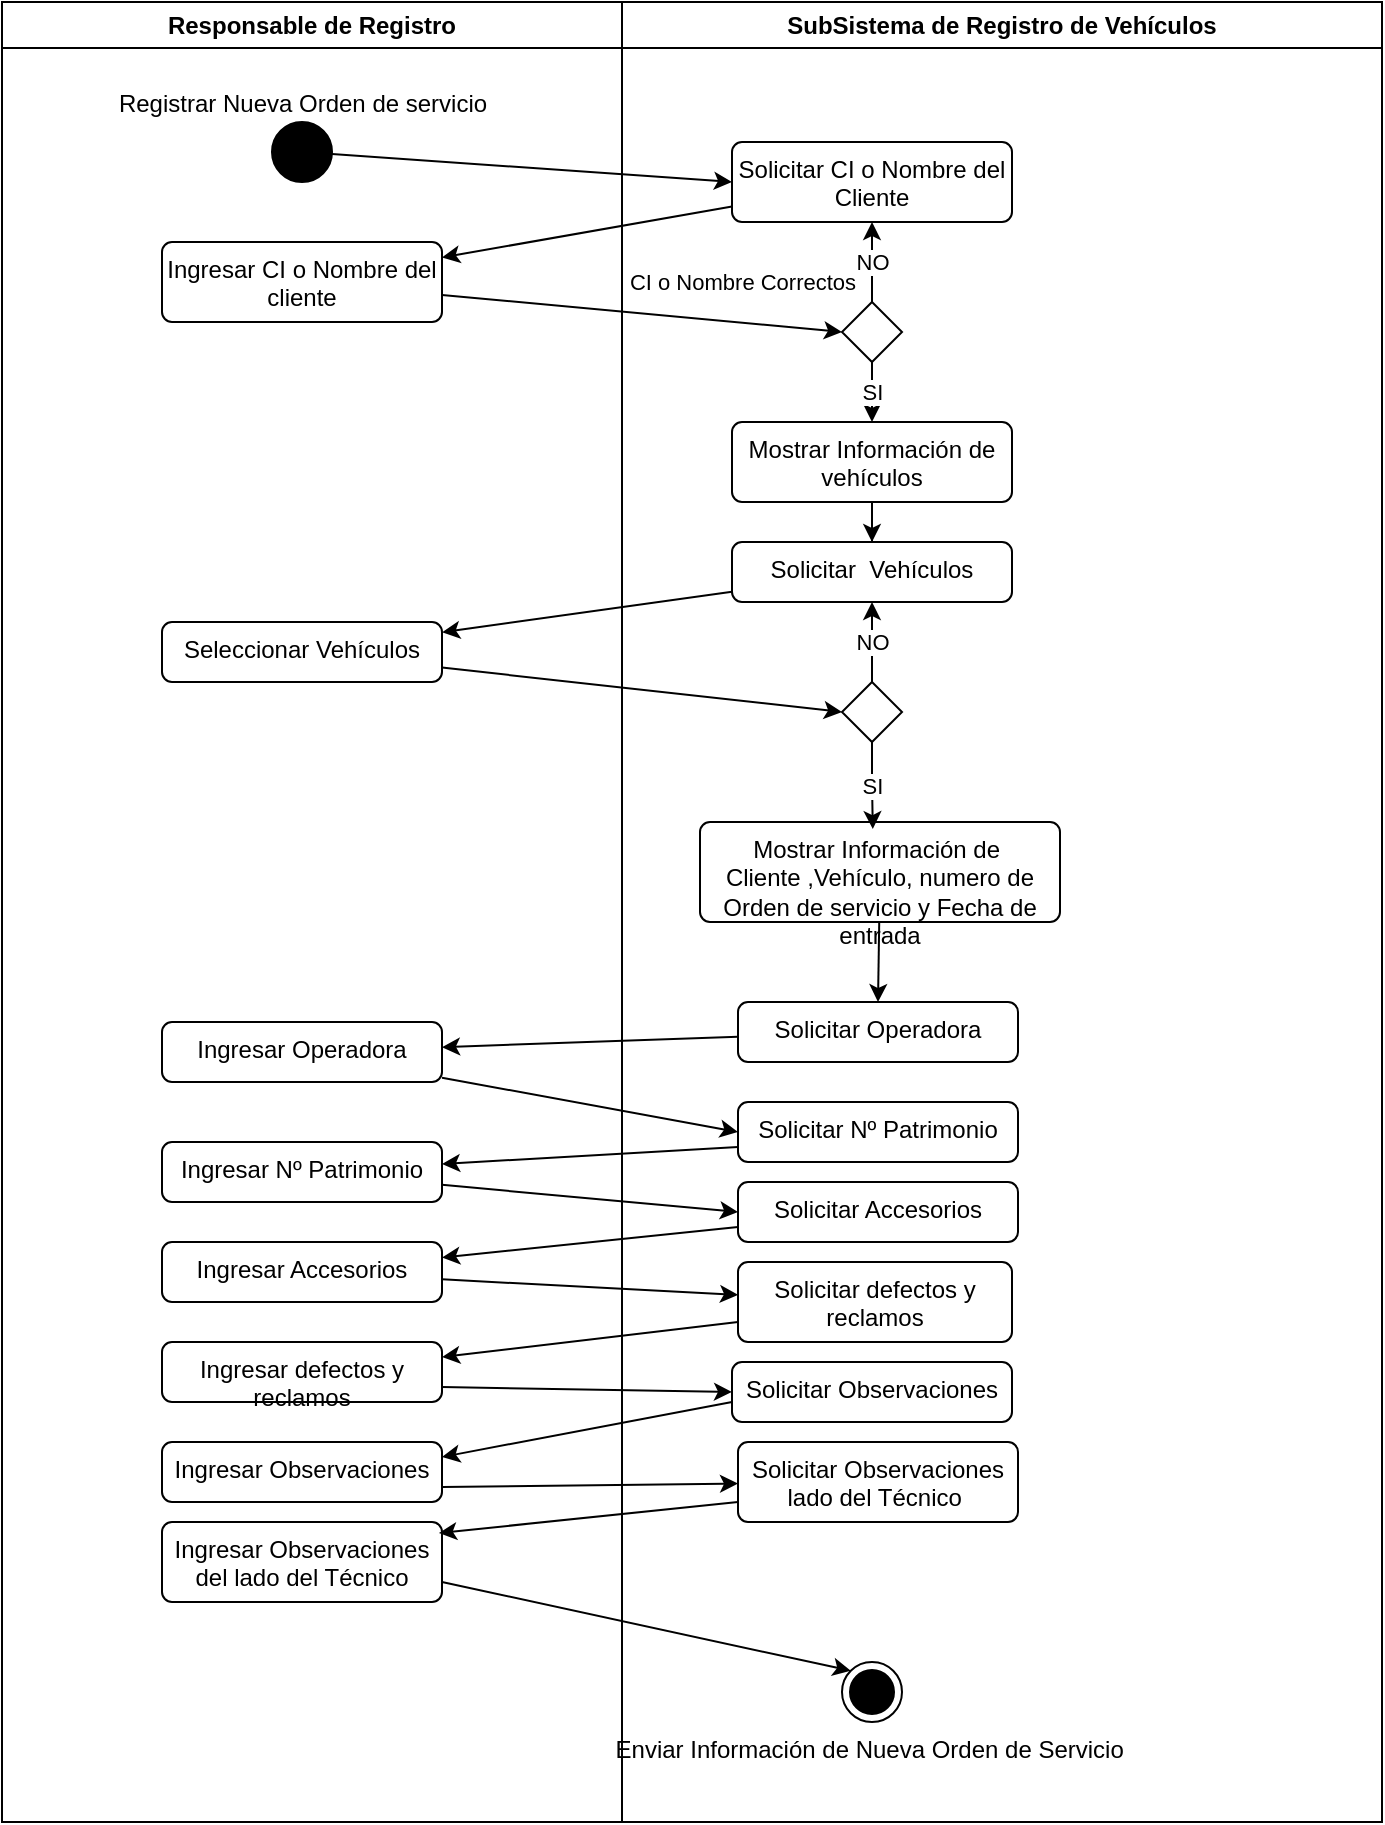 <mxfile version="28.1.1">
  <diagram name="Página-1" id="O258Eay5o-C_NFkbpCgu">
    <mxGraphModel dx="1307" dy="579" grid="1" gridSize="10" guides="1" tooltips="1" connect="1" arrows="1" fold="1" page="1" pageScale="1" pageWidth="827" pageHeight="1169" math="0" shadow="0">
      <root>
        <mxCell id="0" />
        <mxCell id="1" parent="0" />
        <mxCell id="u1WtRKhbPg-GGj4fc1lE-1" value="Enviar Información de Nueva Orden de Servicio&amp;nbsp;" style="ellipse;html=1;shape=endState;fillColor=strokeColor;labelPosition=center;verticalLabelPosition=bottom;align=center;verticalAlign=top;" parent="1" vertex="1">
          <mxGeometry x="420" y="830" width="30" height="30" as="geometry" />
        </mxCell>
        <mxCell id="u1WtRKhbPg-GGj4fc1lE-2" style="rounded=0;orthogonalLoop=1;jettySize=auto;html=1;" parent="1" source="u1WtRKhbPg-GGj4fc1lE-3" target="u1WtRKhbPg-GGj4fc1lE-10" edge="1">
          <mxGeometry relative="1" as="geometry" />
        </mxCell>
        <mxCell id="u1WtRKhbPg-GGj4fc1lE-3" value="&lt;font style=&quot;vertical-align: inherit;&quot;&gt;&lt;font style=&quot;vertical-align: inherit;&quot;&gt;Solicitar CI o Nombre del Cliente&lt;/font&gt;&lt;/font&gt;" style="html=1;align=center;verticalAlign=top;rounded=1;absoluteArcSize=1;arcSize=10;dashed=0;whiteSpace=wrap;" parent="1" vertex="1">
          <mxGeometry x="365" y="70" width="140" height="40" as="geometry" />
        </mxCell>
        <mxCell id="u1WtRKhbPg-GGj4fc1lE-4" style="rounded=0;orthogonalLoop=1;jettySize=auto;html=1;entryX=0;entryY=0.5;entryDx=0;entryDy=0;" parent="1" source="u1WtRKhbPg-GGj4fc1lE-5" target="u1WtRKhbPg-GGj4fc1lE-3" edge="1">
          <mxGeometry relative="1" as="geometry" />
        </mxCell>
        <mxCell id="u1WtRKhbPg-GGj4fc1lE-5" value="Registrar Nueva Orden de servicio" style="ellipse;fillColor=strokeColor;html=1;labelPosition=center;verticalLabelPosition=top;align=center;verticalAlign=bottom;" parent="1" vertex="1">
          <mxGeometry x="135" y="60" width="30" height="30" as="geometry" />
        </mxCell>
        <mxCell id="u1WtRKhbPg-GGj4fc1lE-6" value="NO" style="edgeStyle=orthogonalEdgeStyle;rounded=0;orthogonalLoop=1;jettySize=auto;html=1;entryX=0.5;entryY=1;entryDx=0;entryDy=0;" parent="1" source="u1WtRKhbPg-GGj4fc1lE-8" target="u1WtRKhbPg-GGj4fc1lE-3" edge="1">
          <mxGeometry relative="1" as="geometry" />
        </mxCell>
        <mxCell id="u1WtRKhbPg-GGj4fc1lE-7" value="SI" style="edgeStyle=orthogonalEdgeStyle;rounded=0;orthogonalLoop=1;jettySize=auto;html=1;entryX=0.5;entryY=0;entryDx=0;entryDy=0;" parent="1" source="u1WtRKhbPg-GGj4fc1lE-8" target="u1WtRKhbPg-GGj4fc1lE-12" edge="1">
          <mxGeometry x="0.4" relative="1" as="geometry">
            <mxPoint x="435" y="220" as="targetPoint" />
            <mxPoint as="offset" />
          </mxGeometry>
        </mxCell>
        <mxCell id="u1WtRKhbPg-GGj4fc1lE-8" value="" style="rhombus;labelPosition=right;verticalLabelPosition=middle;align=left;verticalAlign=middle;" parent="1" vertex="1">
          <mxGeometry x="420" y="150" width="30" height="30" as="geometry" />
        </mxCell>
        <mxCell id="u1WtRKhbPg-GGj4fc1lE-9" value="CI o Nombre Correctos" style="rounded=0;orthogonalLoop=1;jettySize=auto;html=1;entryX=0;entryY=0.5;entryDx=0;entryDy=0;" parent="1" source="u1WtRKhbPg-GGj4fc1lE-10" target="u1WtRKhbPg-GGj4fc1lE-8" edge="1">
          <mxGeometry x="0.481" y="20" relative="1" as="geometry">
            <mxPoint as="offset" />
          </mxGeometry>
        </mxCell>
        <mxCell id="u1WtRKhbPg-GGj4fc1lE-10" value="Ingresar CI o Nombre del cliente" style="html=1;align=center;verticalAlign=top;rounded=1;absoluteArcSize=1;arcSize=10;dashed=0;whiteSpace=wrap;" parent="1" vertex="1">
          <mxGeometry x="80" y="120" width="140" height="40" as="geometry" />
        </mxCell>
        <mxCell id="u1WtRKhbPg-GGj4fc1lE-11" style="edgeStyle=orthogonalEdgeStyle;rounded=0;orthogonalLoop=1;jettySize=auto;html=1;" parent="1" source="u1WtRKhbPg-GGj4fc1lE-12" target="u1WtRKhbPg-GGj4fc1lE-14" edge="1">
          <mxGeometry relative="1" as="geometry" />
        </mxCell>
        <mxCell id="u1WtRKhbPg-GGj4fc1lE-12" value="&lt;font style=&quot;vertical-align: inherit;&quot;&gt;&lt;font style=&quot;vertical-align: inherit;&quot;&gt;Mostrar Información de vehículos&lt;/font&gt;&lt;/font&gt;" style="html=1;align=center;verticalAlign=top;rounded=1;absoluteArcSize=1;arcSize=10;dashed=0;whiteSpace=wrap;" parent="1" vertex="1">
          <mxGeometry x="365" y="210" width="140" height="40" as="geometry" />
        </mxCell>
        <mxCell id="u1WtRKhbPg-GGj4fc1lE-13" style="rounded=0;orthogonalLoop=1;jettySize=auto;html=1;" parent="1" source="u1WtRKhbPg-GGj4fc1lE-14" target="u1WtRKhbPg-GGj4fc1lE-15" edge="1">
          <mxGeometry relative="1" as="geometry" />
        </mxCell>
        <mxCell id="u1WtRKhbPg-GGj4fc1lE-14" value="&lt;font style=&quot;vertical-align: inherit;&quot;&gt;&lt;font style=&quot;vertical-align: inherit;&quot;&gt;Solicitar&amp;nbsp; Vehículos&lt;/font&gt;&lt;/font&gt;" style="html=1;align=center;verticalAlign=top;rounded=1;absoluteArcSize=1;arcSize=10;dashed=0;whiteSpace=wrap;" parent="1" vertex="1">
          <mxGeometry x="365" y="270" width="140" height="30" as="geometry" />
        </mxCell>
        <mxCell id="u1WtRKhbPg-GGj4fc1lE-15" value="&lt;font style=&quot;vertical-align: inherit;&quot;&gt;&lt;font style=&quot;vertical-align: inherit;&quot;&gt;Seleccionar Vehículos&lt;/font&gt;&lt;/font&gt;" style="html=1;align=center;verticalAlign=top;rounded=1;absoluteArcSize=1;arcSize=10;dashed=0;whiteSpace=wrap;" parent="1" vertex="1">
          <mxGeometry x="80" y="310" width="140" height="30" as="geometry" />
        </mxCell>
        <mxCell id="u1WtRKhbPg-GGj4fc1lE-16" style="rounded=0;orthogonalLoop=1;jettySize=auto;html=1;entryX=0.5;entryY=0;entryDx=0;entryDy=0;" parent="1" source="u1WtRKhbPg-GGj4fc1lE-17" target="u1WtRKhbPg-GGj4fc1lE-19" edge="1">
          <mxGeometry relative="1" as="geometry" />
        </mxCell>
        <mxCell id="u1WtRKhbPg-GGj4fc1lE-17" value="&lt;font style=&quot;vertical-align: inherit;&quot;&gt;&lt;font style=&quot;vertical-align: inherit;&quot;&gt;Mostrar Información de&amp;nbsp;&lt;/font&gt;&lt;/font&gt;&lt;div&gt;&lt;font style=&quot;vertical-align: inherit;&quot;&gt;&lt;font style=&quot;vertical-align: inherit;&quot;&gt;Cliente ,Vehículo, numero de Orden de servicio y Fecha de entrada&lt;/font&gt;&lt;/font&gt;&lt;/div&gt;" style="html=1;align=center;verticalAlign=top;rounded=1;absoluteArcSize=1;arcSize=10;dashed=0;whiteSpace=wrap;" parent="1" vertex="1">
          <mxGeometry x="349" y="410" width="180" height="50" as="geometry" />
        </mxCell>
        <mxCell id="u1WtRKhbPg-GGj4fc1lE-18" style="rounded=0;orthogonalLoop=1;jettySize=auto;html=1;" parent="1" source="u1WtRKhbPg-GGj4fc1lE-19" target="u1WtRKhbPg-GGj4fc1lE-26" edge="1">
          <mxGeometry relative="1" as="geometry" />
        </mxCell>
        <mxCell id="u1WtRKhbPg-GGj4fc1lE-19" value="Solicitar Operadora" style="html=1;align=center;verticalAlign=top;rounded=1;absoluteArcSize=1;arcSize=10;dashed=0;whiteSpace=wrap;" parent="1" vertex="1">
          <mxGeometry x="368" y="500" width="140" height="30" as="geometry" />
        </mxCell>
        <mxCell id="u1WtRKhbPg-GGj4fc1lE-20" value="Solicitar Nº Patrimonio" style="html=1;align=center;verticalAlign=top;rounded=1;absoluteArcSize=1;arcSize=10;dashed=0;whiteSpace=wrap;" parent="1" vertex="1">
          <mxGeometry x="368" y="550" width="140" height="30" as="geometry" />
        </mxCell>
        <mxCell id="u1WtRKhbPg-GGj4fc1lE-21" value="Solicitar Accesorios" style="html=1;align=center;verticalAlign=top;rounded=1;absoluteArcSize=1;arcSize=10;dashed=0;whiteSpace=wrap;" parent="1" vertex="1">
          <mxGeometry x="368" y="590" width="140" height="30" as="geometry" />
        </mxCell>
        <mxCell id="u1WtRKhbPg-GGj4fc1lE-22" value="Solicitar defectos y reclamos" style="html=1;align=center;verticalAlign=top;rounded=1;absoluteArcSize=1;arcSize=10;dashed=0;whiteSpace=wrap;" parent="1" vertex="1">
          <mxGeometry x="368" y="630" width="137" height="40" as="geometry" />
        </mxCell>
        <mxCell id="u1WtRKhbPg-GGj4fc1lE-23" value="Solicitar Observaciones" style="html=1;align=center;verticalAlign=top;rounded=1;absoluteArcSize=1;arcSize=10;dashed=0;whiteSpace=wrap;" parent="1" vertex="1">
          <mxGeometry x="365" y="680" width="140" height="30" as="geometry" />
        </mxCell>
        <mxCell id="u1WtRKhbPg-GGj4fc1lE-24" value="Solicitar Observaciones lado del Técnico&amp;nbsp;" style="html=1;align=center;verticalAlign=top;rounded=1;absoluteArcSize=1;arcSize=10;dashed=0;whiteSpace=wrap;" parent="1" vertex="1">
          <mxGeometry x="368" y="720" width="140" height="40" as="geometry" />
        </mxCell>
        <mxCell id="u1WtRKhbPg-GGj4fc1lE-25" style="rounded=0;orthogonalLoop=1;jettySize=auto;html=1;entryX=0;entryY=0.5;entryDx=0;entryDy=0;" parent="1" source="u1WtRKhbPg-GGj4fc1lE-26" target="u1WtRKhbPg-GGj4fc1lE-20" edge="1">
          <mxGeometry relative="1" as="geometry" />
        </mxCell>
        <mxCell id="u1WtRKhbPg-GGj4fc1lE-26" value="Ingresar Operadora" style="html=1;align=center;verticalAlign=top;rounded=1;absoluteArcSize=1;arcSize=10;dashed=0;whiteSpace=wrap;" parent="1" vertex="1">
          <mxGeometry x="80" y="510" width="140" height="30" as="geometry" />
        </mxCell>
        <mxCell id="u1WtRKhbPg-GGj4fc1lE-27" style="rounded=0;orthogonalLoop=1;jettySize=auto;html=1;exitX=0;exitY=0.75;exitDx=0;exitDy=0;" parent="1" source="u1WtRKhbPg-GGj4fc1lE-20" target="u1WtRKhbPg-GGj4fc1lE-29" edge="1">
          <mxGeometry relative="1" as="geometry">
            <mxPoint x="363" y="572" as="sourcePoint" />
          </mxGeometry>
        </mxCell>
        <mxCell id="u1WtRKhbPg-GGj4fc1lE-28" style="rounded=0;orthogonalLoop=1;jettySize=auto;html=1;entryX=0;entryY=0.5;entryDx=0;entryDy=0;" parent="1" source="u1WtRKhbPg-GGj4fc1lE-29" target="u1WtRKhbPg-GGj4fc1lE-21" edge="1">
          <mxGeometry relative="1" as="geometry">
            <mxPoint x="363" y="620" as="targetPoint" />
          </mxGeometry>
        </mxCell>
        <mxCell id="u1WtRKhbPg-GGj4fc1lE-29" value="Ingresar Nº Patrimonio" style="html=1;align=center;verticalAlign=top;rounded=1;absoluteArcSize=1;arcSize=10;dashed=0;whiteSpace=wrap;" parent="1" vertex="1">
          <mxGeometry x="80" y="570" width="140" height="30" as="geometry" />
        </mxCell>
        <mxCell id="u1WtRKhbPg-GGj4fc1lE-30" style="rounded=0;orthogonalLoop=1;jettySize=auto;html=1;entryX=1;entryY=0.25;entryDx=0;entryDy=0;" parent="1" target="u1WtRKhbPg-GGj4fc1lE-32" edge="1">
          <mxGeometry relative="1" as="geometry">
            <mxPoint x="365" y="700" as="sourcePoint" />
            <Array as="points">
              <mxPoint x="365" y="700" />
            </Array>
          </mxGeometry>
        </mxCell>
        <mxCell id="u1WtRKhbPg-GGj4fc1lE-31" style="rounded=0;orthogonalLoop=1;jettySize=auto;html=1;exitX=1;exitY=0.75;exitDx=0;exitDy=0;" parent="1" source="u1WtRKhbPg-GGj4fc1lE-32" target="u1WtRKhbPg-GGj4fc1lE-24" edge="1">
          <mxGeometry relative="1" as="geometry">
            <mxPoint x="313" y="905" as="targetPoint" />
          </mxGeometry>
        </mxCell>
        <mxCell id="u1WtRKhbPg-GGj4fc1lE-32" value="Ingresar Observaciones" style="html=1;align=center;verticalAlign=top;rounded=1;absoluteArcSize=1;arcSize=10;dashed=0;whiteSpace=wrap;" parent="1" vertex="1">
          <mxGeometry x="80" y="720" width="140" height="30" as="geometry" />
        </mxCell>
        <mxCell id="u1WtRKhbPg-GGj4fc1lE-33" style="rounded=0;orthogonalLoop=1;jettySize=auto;html=1;exitX=0;exitY=0.75;exitDx=0;exitDy=0;entryX=1;entryY=0.25;entryDx=0;entryDy=0;" parent="1" source="u1WtRKhbPg-GGj4fc1lE-22" target="u1WtRKhbPg-GGj4fc1lE-35" edge="1">
          <mxGeometry relative="1" as="geometry">
            <mxPoint x="368" y="818" as="sourcePoint" />
            <mxPoint x="232.256" y="700" as="targetPoint" />
          </mxGeometry>
        </mxCell>
        <mxCell id="u1WtRKhbPg-GGj4fc1lE-34" style="rounded=0;orthogonalLoop=1;jettySize=auto;html=1;entryX=0;entryY=0.5;entryDx=0;entryDy=0;exitX=1;exitY=0.75;exitDx=0;exitDy=0;" parent="1" source="u1WtRKhbPg-GGj4fc1lE-35" target="u1WtRKhbPg-GGj4fc1lE-23" edge="1">
          <mxGeometry relative="1" as="geometry">
            <mxPoint x="303" y="855" as="targetPoint" />
          </mxGeometry>
        </mxCell>
        <mxCell id="u1WtRKhbPg-GGj4fc1lE-35" value="Ingresar defectos y reclamos" style="html=1;align=center;verticalAlign=top;rounded=1;absoluteArcSize=1;arcSize=10;dashed=0;whiteSpace=wrap;" parent="1" vertex="1">
          <mxGeometry x="80" y="670" width="140" height="30" as="geometry" />
        </mxCell>
        <mxCell id="u1WtRKhbPg-GGj4fc1lE-36" style="rounded=0;orthogonalLoop=1;jettySize=auto;html=1;exitX=0;exitY=0.75;exitDx=0;exitDy=0;" parent="1" source="u1WtRKhbPg-GGj4fc1lE-21" target="u1WtRKhbPg-GGj4fc1lE-38" edge="1">
          <mxGeometry relative="1" as="geometry">
            <mxPoint x="353" y="648" as="sourcePoint" />
          </mxGeometry>
        </mxCell>
        <mxCell id="u1WtRKhbPg-GGj4fc1lE-37" style="rounded=0;orthogonalLoop=1;jettySize=auto;html=1;" parent="1" source="u1WtRKhbPg-GGj4fc1lE-38" target="u1WtRKhbPg-GGj4fc1lE-22" edge="1">
          <mxGeometry relative="1" as="geometry">
            <mxPoint x="353" y="680" as="targetPoint" />
          </mxGeometry>
        </mxCell>
        <mxCell id="u1WtRKhbPg-GGj4fc1lE-38" value="Ingresar Accesorios" style="html=1;align=center;verticalAlign=top;rounded=1;absoluteArcSize=1;arcSize=10;dashed=0;whiteSpace=wrap;" parent="1" vertex="1">
          <mxGeometry x="80" y="620" width="140" height="30" as="geometry" />
        </mxCell>
        <mxCell id="u1WtRKhbPg-GGj4fc1lE-39" style="rounded=0;orthogonalLoop=1;jettySize=auto;html=1;exitX=1;exitY=0.75;exitDx=0;exitDy=0;entryX=0;entryY=0;entryDx=0;entryDy=0;" parent="1" source="u1WtRKhbPg-GGj4fc1lE-40" target="u1WtRKhbPg-GGj4fc1lE-1" edge="1">
          <mxGeometry relative="1" as="geometry">
            <mxPoint x="353" y="811" as="targetPoint" />
          </mxGeometry>
        </mxCell>
        <mxCell id="u1WtRKhbPg-GGj4fc1lE-40" value="Ingresar Observaciones del lado del Técnico" style="html=1;align=center;verticalAlign=top;rounded=1;absoluteArcSize=1;arcSize=10;dashed=0;whiteSpace=wrap;" parent="1" vertex="1">
          <mxGeometry x="80" y="760" width="140" height="40" as="geometry" />
        </mxCell>
        <mxCell id="u1WtRKhbPg-GGj4fc1lE-41" style="rounded=0;orthogonalLoop=1;jettySize=auto;html=1;exitX=0;exitY=0.75;exitDx=0;exitDy=0;entryX=0.989;entryY=0.138;entryDx=0;entryDy=0;entryPerimeter=0;" parent="1" source="u1WtRKhbPg-GGj4fc1lE-24" target="u1WtRKhbPg-GGj4fc1lE-40" edge="1">
          <mxGeometry relative="1" as="geometry">
            <mxPoint x="383" y="780" as="sourcePoint" />
            <mxPoint x="235" y="798" as="targetPoint" />
          </mxGeometry>
        </mxCell>
        <mxCell id="u1WtRKhbPg-GGj4fc1lE-42" value="NO" style="rounded=0;orthogonalLoop=1;jettySize=auto;html=1;entryX=0.5;entryY=1;entryDx=0;entryDy=0;" parent="1" source="u1WtRKhbPg-GGj4fc1lE-43" target="u1WtRKhbPg-GGj4fc1lE-14" edge="1">
          <mxGeometry relative="1" as="geometry" />
        </mxCell>
        <mxCell id="u1WtRKhbPg-GGj4fc1lE-43" value="" style="rhombus;labelPosition=right;verticalLabelPosition=middle;align=left;verticalAlign=middle;" parent="1" vertex="1">
          <mxGeometry x="420" y="340" width="30" height="30" as="geometry" />
        </mxCell>
        <mxCell id="u1WtRKhbPg-GGj4fc1lE-44" style="rounded=0;orthogonalLoop=1;jettySize=auto;html=1;entryX=0;entryY=0.5;entryDx=0;entryDy=0;" parent="1" source="u1WtRKhbPg-GGj4fc1lE-15" target="u1WtRKhbPg-GGj4fc1lE-43" edge="1">
          <mxGeometry relative="1" as="geometry" />
        </mxCell>
        <mxCell id="u1WtRKhbPg-GGj4fc1lE-45" value="SI" style="edgeStyle=orthogonalEdgeStyle;rounded=0;orthogonalLoop=1;jettySize=auto;html=1;entryX=0.48;entryY=0.071;entryDx=0;entryDy=0;entryPerimeter=0;" parent="1" source="u1WtRKhbPg-GGj4fc1lE-43" target="u1WtRKhbPg-GGj4fc1lE-17" edge="1">
          <mxGeometry relative="1" as="geometry" />
        </mxCell>
        <mxCell id="G5cKIwIE44Jj4d8PpbTK-1" value="Responsable de Registro" style="swimlane;whiteSpace=wrap;html=1;" vertex="1" parent="1">
          <mxGeometry width="310" height="910" as="geometry" />
        </mxCell>
        <mxCell id="G5cKIwIE44Jj4d8PpbTK-2" value="SubSistema de Registro de Vehículos" style="swimlane;whiteSpace=wrap;html=1;" vertex="1" parent="1">
          <mxGeometry x="310" width="380" height="910" as="geometry" />
        </mxCell>
      </root>
    </mxGraphModel>
  </diagram>
</mxfile>
